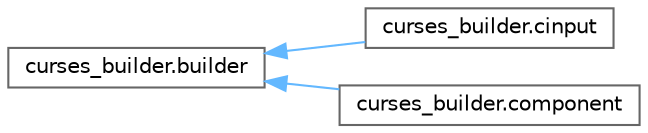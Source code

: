 digraph "Graphical Class Hierarchy"
{
 // LATEX_PDF_SIZE
  bgcolor="transparent";
  edge [fontname=Helvetica,fontsize=10,labelfontname=Helvetica,labelfontsize=10];
  node [fontname=Helvetica,fontsize=10,shape=box,height=0.2,width=0.4];
  rankdir="LR";
  Node0 [label="curses_builder.builder",height=0.2,width=0.4,color="grey40", fillcolor="white", style="filled",URL="$df/dc0/classcurses__builder_1_1builder.html",tooltip=" "];
  Node0 -> Node1 [dir="back",color="steelblue1",style="solid"];
  Node1 [label="curses_builder.cinput",height=0.2,width=0.4,color="grey40", fillcolor="white", style="filled",URL="$df/dd6/classcurses__builder_1_1cinput.html",tooltip=" "];
  Node0 -> Node2 [dir="back",color="steelblue1",style="solid"];
  Node2 [label="curses_builder.component",height=0.2,width=0.4,color="grey40", fillcolor="white", style="filled",URL="$d5/d5d/classcurses__builder_1_1component.html",tooltip=" "];
}
